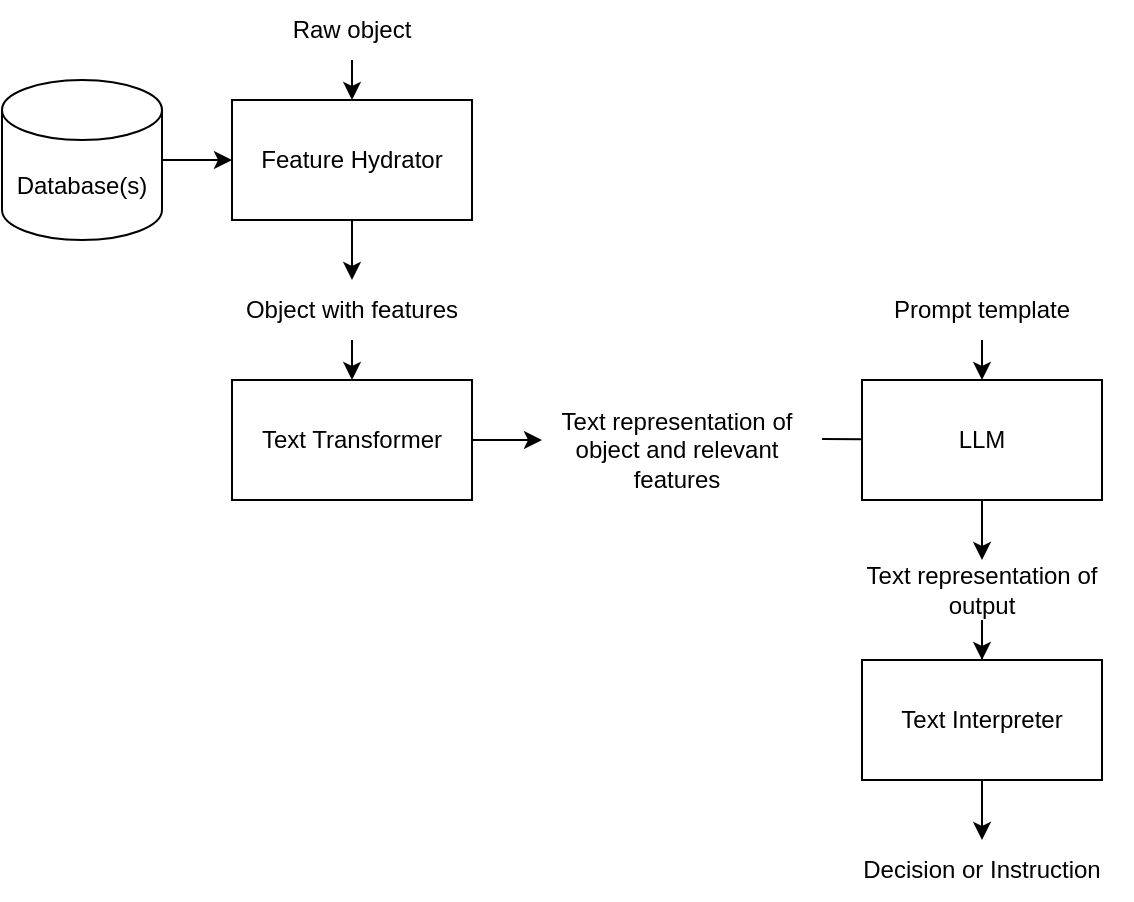 <mxfile version="15.9.4" type="device"><diagram id="KbEJRcBMrTx_fUfkirSX" name="Page-1"><mxGraphModel dx="687" dy="1548" grid="1" gridSize="10" guides="1" tooltips="1" connect="1" arrows="1" fold="1" page="1" pageScale="1" pageWidth="850" pageHeight="1100" math="0" shadow="0"><root><mxCell id="0"/><mxCell id="1" parent="0"/><mxCell id="S7mlu5exKJ3Y0udwNk6t-12" value="" style="endArrow=classic;html=1;rounded=0;startArrow=none;" edge="1" parent="1" source="S7mlu5exKJ3Y0udwNk6t-13"><mxGeometry width="50" height="50" relative="1" as="geometry"><mxPoint x="560" y="129.5" as="sourcePoint"/><mxPoint x="610" y="129.5" as="targetPoint"/></mxGeometry></mxCell><mxCell id="S7mlu5exKJ3Y0udwNk6t-31" style="edgeStyle=orthogonalEdgeStyle;rounded=0;orthogonalLoop=1;jettySize=auto;html=1;exitX=0.5;exitY=1;exitDx=0;exitDy=0;entryX=0.5;entryY=0;entryDx=0;entryDy=0;" edge="1" parent="1" source="S7mlu5exKJ3Y0udwNk6t-13" target="S7mlu5exKJ3Y0udwNk6t-16"><mxGeometry relative="1" as="geometry"/></mxCell><mxCell id="S7mlu5exKJ3Y0udwNk6t-28" value="" style="edgeStyle=orthogonalEdgeStyle;rounded=0;orthogonalLoop=1;jettySize=auto;html=1;exitX=0.5;exitY=1;exitDx=0;exitDy=0;" edge="1" parent="1" source="S7mlu5exKJ3Y0udwNk6t-16" target="S7mlu5exKJ3Y0udwNk6t-24"><mxGeometry relative="1" as="geometry"><mxPoint x="670" y="260" as="sourcePoint"/></mxGeometry></mxCell><mxCell id="S7mlu5exKJ3Y0udwNk6t-16" value="Text representation of output" style="text;html=1;strokeColor=none;fillColor=none;align=center;verticalAlign=middle;whiteSpace=wrap;rounded=0;" vertex="1" parent="1"><mxGeometry x="565" y="190" width="150" height="30" as="geometry"/></mxCell><mxCell id="S7mlu5exKJ3Y0udwNk6t-20" style="edgeStyle=orthogonalEdgeStyle;rounded=0;orthogonalLoop=1;jettySize=auto;html=1;exitX=1;exitY=0.5;exitDx=0;exitDy=0;entryX=0;entryY=0.5;entryDx=0;entryDy=0;" edge="1" parent="1" source="S7mlu5exKJ3Y0udwNk6t-19"><mxGeometry relative="1" as="geometry"><mxPoint x="420" y="130" as="targetPoint"/></mxGeometry></mxCell><mxCell id="S7mlu5exKJ3Y0udwNk6t-19" value="Text Transformer" style="rounded=0;whiteSpace=wrap;html=1;" vertex="1" parent="1"><mxGeometry x="265" y="100" width="120" height="60" as="geometry"/></mxCell><mxCell id="S7mlu5exKJ3Y0udwNk6t-23" value="Text representation of object and relevant features" style="text;html=1;strokeColor=none;fillColor=none;align=center;verticalAlign=middle;whiteSpace=wrap;rounded=0;" vertex="1" parent="1"><mxGeometry x="420" y="120" width="135" height="30" as="geometry"/></mxCell><mxCell id="S7mlu5exKJ3Y0udwNk6t-26" style="edgeStyle=orthogonalEdgeStyle;rounded=0;orthogonalLoop=1;jettySize=auto;html=1;exitX=0.5;exitY=1;exitDx=0;exitDy=0;entryX=0.5;entryY=0;entryDx=0;entryDy=0;" edge="1" parent="1" source="S7mlu5exKJ3Y0udwNk6t-24" target="S7mlu5exKJ3Y0udwNk6t-27"><mxGeometry relative="1" as="geometry"><mxPoint x="670" y="380" as="targetPoint"/></mxGeometry></mxCell><mxCell id="S7mlu5exKJ3Y0udwNk6t-24" value="Text Interpreter" style="rounded=0;whiteSpace=wrap;html=1;" vertex="1" parent="1"><mxGeometry x="580" y="240" width="120" height="60" as="geometry"/></mxCell><mxCell id="S7mlu5exKJ3Y0udwNk6t-27" value="Decision or Instruction" style="text;html=1;strokeColor=none;fillColor=none;align=center;verticalAlign=middle;whiteSpace=wrap;rounded=0;" vertex="1" parent="1"><mxGeometry x="565" y="330" width="150" height="30" as="geometry"/></mxCell><mxCell id="S7mlu5exKJ3Y0udwNk6t-39" style="edgeStyle=orthogonalEdgeStyle;rounded=0;orthogonalLoop=1;jettySize=auto;html=1;exitX=1;exitY=0.5;exitDx=0;exitDy=0;exitPerimeter=0;entryX=0;entryY=0.5;entryDx=0;entryDy=0;" edge="1" parent="1" source="S7mlu5exKJ3Y0udwNk6t-35" target="S7mlu5exKJ3Y0udwNk6t-37"><mxGeometry relative="1" as="geometry"/></mxCell><mxCell id="S7mlu5exKJ3Y0udwNk6t-35" value="Database(s)" style="shape=cylinder3;whiteSpace=wrap;html=1;boundedLbl=1;backgroundOutline=1;size=15;" vertex="1" parent="1"><mxGeometry x="150" y="-50" width="80" height="80" as="geometry"/></mxCell><mxCell id="S7mlu5exKJ3Y0udwNk6t-38" style="edgeStyle=orthogonalEdgeStyle;rounded=0;orthogonalLoop=1;jettySize=auto;html=1;exitX=0.5;exitY=1;exitDx=0;exitDy=0;entryX=0.5;entryY=0;entryDx=0;entryDy=0;" edge="1" parent="1" source="S7mlu5exKJ3Y0udwNk6t-36" target="S7mlu5exKJ3Y0udwNk6t-37"><mxGeometry relative="1" as="geometry"/></mxCell><mxCell id="S7mlu5exKJ3Y0udwNk6t-36" value="Raw object" style="text;html=1;strokeColor=none;fillColor=none;align=center;verticalAlign=middle;whiteSpace=wrap;rounded=0;" vertex="1" parent="1"><mxGeometry x="260" y="-90" width="130" height="30" as="geometry"/></mxCell><mxCell id="S7mlu5exKJ3Y0udwNk6t-44" style="edgeStyle=orthogonalEdgeStyle;rounded=0;orthogonalLoop=1;jettySize=auto;html=1;exitX=0.5;exitY=1;exitDx=0;exitDy=0;entryX=0.5;entryY=0;entryDx=0;entryDy=0;" edge="1" parent="1" source="S7mlu5exKJ3Y0udwNk6t-37" target="S7mlu5exKJ3Y0udwNk6t-40"><mxGeometry relative="1" as="geometry"/></mxCell><mxCell id="S7mlu5exKJ3Y0udwNk6t-37" value="Feature Hydrator" style="rounded=0;whiteSpace=wrap;html=1;" vertex="1" parent="1"><mxGeometry x="265" y="-40" width="120" height="60" as="geometry"/></mxCell><mxCell id="S7mlu5exKJ3Y0udwNk6t-42" style="edgeStyle=orthogonalEdgeStyle;rounded=0;orthogonalLoop=1;jettySize=auto;html=1;exitX=0.5;exitY=1;exitDx=0;exitDy=0;entryX=0.5;entryY=0;entryDx=0;entryDy=0;" edge="1" parent="1" source="S7mlu5exKJ3Y0udwNk6t-40" target="S7mlu5exKJ3Y0udwNk6t-19"><mxGeometry relative="1" as="geometry"/></mxCell><mxCell id="S7mlu5exKJ3Y0udwNk6t-40" value="Object with features" style="text;html=1;strokeColor=none;fillColor=none;align=center;verticalAlign=middle;whiteSpace=wrap;rounded=0;" vertex="1" parent="1"><mxGeometry x="260" y="50" width="130" height="30" as="geometry"/></mxCell><mxCell id="S7mlu5exKJ3Y0udwNk6t-13" value="LLM" style="rounded=0;whiteSpace=wrap;html=1;" vertex="1" parent="1"><mxGeometry x="580" y="100" width="120" height="60" as="geometry"/></mxCell><mxCell id="S7mlu5exKJ3Y0udwNk6t-45" value="" style="endArrow=none;html=1;rounded=0;" edge="1" parent="1" target="S7mlu5exKJ3Y0udwNk6t-13"><mxGeometry width="50" height="50" relative="1" as="geometry"><mxPoint x="560" y="129.5" as="sourcePoint"/><mxPoint x="610" y="129.5" as="targetPoint"/></mxGeometry></mxCell><mxCell id="S7mlu5exKJ3Y0udwNk6t-47" style="edgeStyle=orthogonalEdgeStyle;rounded=0;orthogonalLoop=1;jettySize=auto;html=1;exitX=0.5;exitY=1;exitDx=0;exitDy=0;entryX=0.5;entryY=0;entryDx=0;entryDy=0;" edge="1" parent="1" source="S7mlu5exKJ3Y0udwNk6t-46" target="S7mlu5exKJ3Y0udwNk6t-13"><mxGeometry relative="1" as="geometry"/></mxCell><mxCell id="S7mlu5exKJ3Y0udwNk6t-46" value="Prompt template" style="text;html=1;strokeColor=none;fillColor=none;align=center;verticalAlign=middle;whiteSpace=wrap;rounded=0;" vertex="1" parent="1"><mxGeometry x="575" y="50" width="130" height="30" as="geometry"/></mxCell></root></mxGraphModel></diagram></mxfile>
